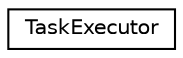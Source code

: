 digraph "Graphical Class Hierarchy"
{
 // LATEX_PDF_SIZE
  edge [fontname="Helvetica",fontsize="10",labelfontname="Helvetica",labelfontsize="10"];
  node [fontname="Helvetica",fontsize="10",shape=record];
  rankdir="LR";
  Node0 [label="TaskExecutor",height=0.2,width=0.4,color="black", fillcolor="white", style="filled",URL="$classarm__compute_1_1graph_1_1_task_executor.xhtml",tooltip="Task executor."];
}
